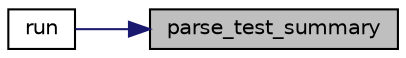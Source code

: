 digraph "parse_test_summary"
{
 // LATEX_PDF_SIZE
  edge [fontname="Helvetica",fontsize="10",labelfontname="Helvetica",labelfontsize="10"];
  node [fontname="Helvetica",fontsize="10",shape=record];
  rankdir="RL";
  Node1 [label="parse_test_summary",height=0.2,width=0.4,color="black", fillcolor="grey75", style="filled", fontcolor="black",tooltip=" "];
  Node1 -> Node2 [dir="back",color="midnightblue",fontsize="10",style="solid",fontname="Helvetica"];
  Node2 [label="run",height=0.2,width=0.4,color="black", fillcolor="white", style="filled",URL="$d9/db6/a00146.html#ad22709b2e67308af35f55680d5a026e0",tooltip=" "];
}
